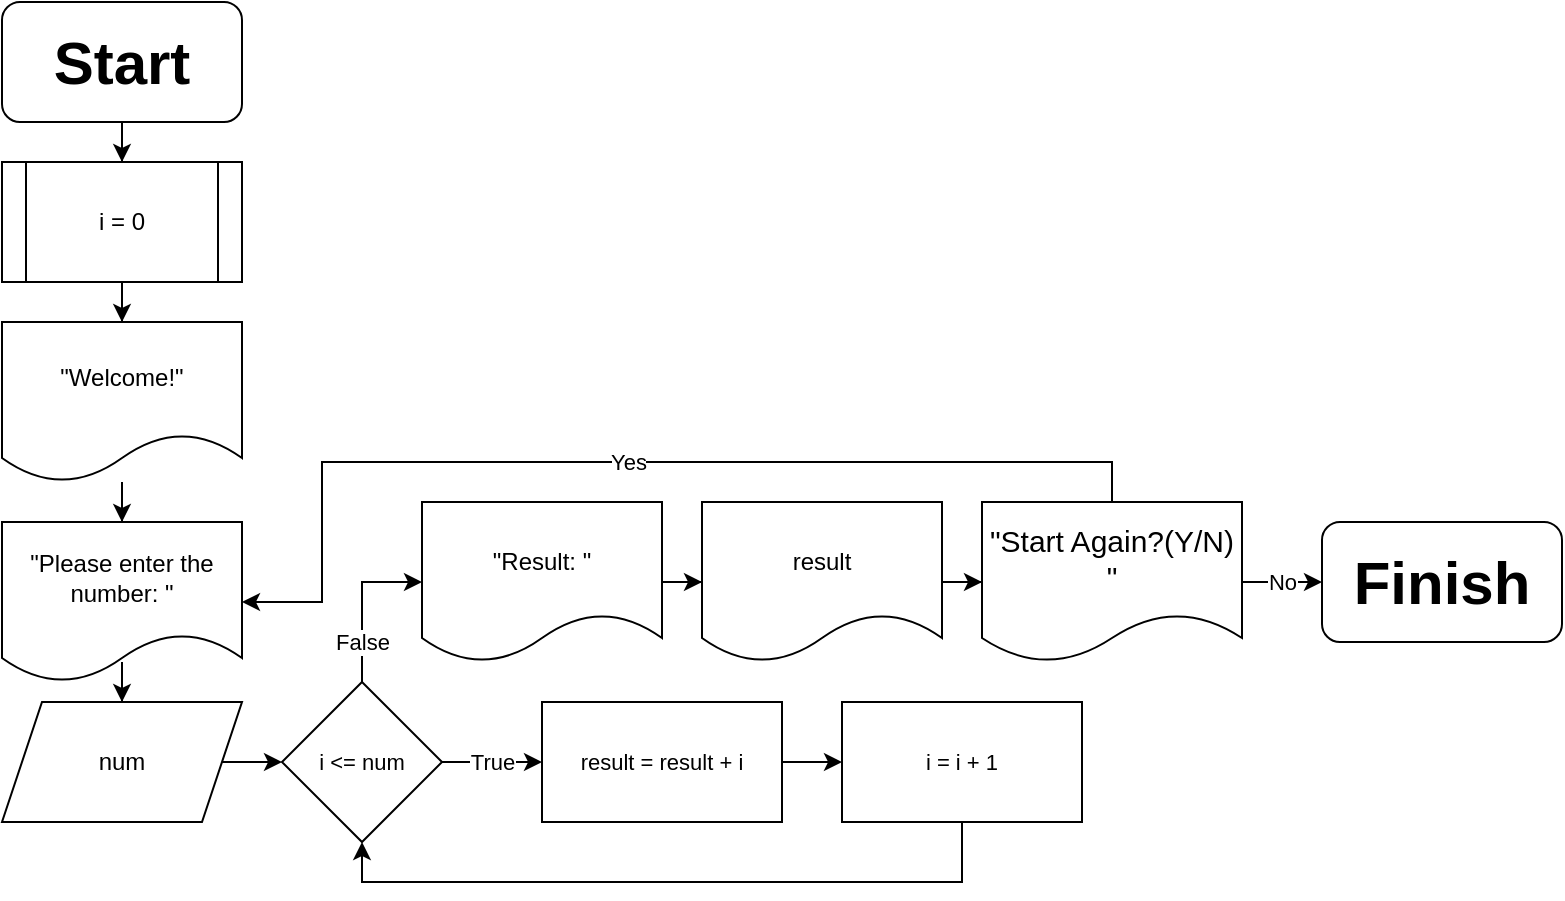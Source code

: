 <mxfile version="20.5.2" type="github">
  <diagram id="C5RBs43oDa-KdzZeNtuy" name="Page-1">
    <mxGraphModel dx="1185" dy="635" grid="1" gridSize="10" guides="1" tooltips="1" connect="1" arrows="1" fold="1" page="1" pageScale="1" pageWidth="827" pageHeight="1169" math="0" shadow="0">
      <root>
        <mxCell id="WIyWlLk6GJQsqaUBKTNV-0" />
        <mxCell id="WIyWlLk6GJQsqaUBKTNV-1" parent="WIyWlLk6GJQsqaUBKTNV-0" />
        <mxCell id="eKjWjOePSFAYxYoq28Em-10" value="" style="edgeStyle=orthogonalEdgeStyle;rounded=0;orthogonalLoop=1;jettySize=auto;html=1;" edge="1" parent="WIyWlLk6GJQsqaUBKTNV-1" source="Y3HqmSW5xgAxiZaoGABK-2" target="eKjWjOePSFAYxYoq28Em-9">
          <mxGeometry relative="1" as="geometry" />
        </mxCell>
        <mxCell id="Y3HqmSW5xgAxiZaoGABK-2" value="&lt;b&gt;&lt;font style=&quot;font-size: 30px;&quot;&gt;Start&lt;/font&gt;&lt;/b&gt;" style="rounded=1;whiteSpace=wrap;html=1;" parent="WIyWlLk6GJQsqaUBKTNV-1" vertex="1">
          <mxGeometry x="40" y="40" width="120" height="60" as="geometry" />
        </mxCell>
        <mxCell id="eKjWjOePSFAYxYoq28Em-55" style="edgeStyle=orthogonalEdgeStyle;rounded=0;orthogonalLoop=1;jettySize=auto;html=1;entryX=0.5;entryY=0;entryDx=0;entryDy=0;fontSize=11;" edge="1" parent="WIyWlLk6GJQsqaUBKTNV-1" source="eKjWjOePSFAYxYoq28Em-0" target="eKjWjOePSFAYxYoq28Em-2">
          <mxGeometry relative="1" as="geometry" />
        </mxCell>
        <mxCell id="eKjWjOePSFAYxYoq28Em-0" value="&quot;Welcome!&quot;" style="shape=document;whiteSpace=wrap;html=1;boundedLbl=1;rounded=1;" vertex="1" parent="WIyWlLk6GJQsqaUBKTNV-1">
          <mxGeometry x="40" y="200" width="120" height="80" as="geometry" />
        </mxCell>
        <mxCell id="eKjWjOePSFAYxYoq28Em-5" value="" style="edgeStyle=orthogonalEdgeStyle;rounded=0;orthogonalLoop=1;jettySize=auto;html=1;" edge="1" parent="WIyWlLk6GJQsqaUBKTNV-1" source="eKjWjOePSFAYxYoq28Em-2" target="eKjWjOePSFAYxYoq28Em-4">
          <mxGeometry relative="1" as="geometry" />
        </mxCell>
        <mxCell id="eKjWjOePSFAYxYoq28Em-2" value="&quot;Please enter the number: &quot;" style="shape=document;whiteSpace=wrap;html=1;boundedLbl=1;rounded=1;" vertex="1" parent="WIyWlLk6GJQsqaUBKTNV-1">
          <mxGeometry x="40" y="300" width="120" height="80" as="geometry" />
        </mxCell>
        <mxCell id="eKjWjOePSFAYxYoq28Em-57" style="edgeStyle=orthogonalEdgeStyle;rounded=0;orthogonalLoop=1;jettySize=auto;html=1;exitX=1;exitY=0.5;exitDx=0;exitDy=0;entryX=0;entryY=0.5;entryDx=0;entryDy=0;fontSize=11;" edge="1" parent="WIyWlLk6GJQsqaUBKTNV-1" source="eKjWjOePSFAYxYoq28Em-4" target="eKjWjOePSFAYxYoq28Em-56">
          <mxGeometry relative="1" as="geometry" />
        </mxCell>
        <mxCell id="eKjWjOePSFAYxYoq28Em-4" value="num" style="shape=parallelogram;perimeter=parallelogramPerimeter;whiteSpace=wrap;html=1;fixedSize=1;rounded=0;" vertex="1" parent="WIyWlLk6GJQsqaUBKTNV-1">
          <mxGeometry x="40" y="390" width="120" height="60" as="geometry" />
        </mxCell>
        <mxCell id="eKjWjOePSFAYxYoq28Em-12" style="edgeStyle=orthogonalEdgeStyle;rounded=0;orthogonalLoop=1;jettySize=auto;html=1;" edge="1" parent="WIyWlLk6GJQsqaUBKTNV-1" source="eKjWjOePSFAYxYoq28Em-9" target="eKjWjOePSFAYxYoq28Em-0">
          <mxGeometry relative="1" as="geometry" />
        </mxCell>
        <mxCell id="eKjWjOePSFAYxYoq28Em-9" value="i = 0" style="shape=process;whiteSpace=wrap;html=1;backgroundOutline=1;" vertex="1" parent="WIyWlLk6GJQsqaUBKTNV-1">
          <mxGeometry x="40" y="120" width="120" height="60" as="geometry" />
        </mxCell>
        <mxCell id="eKjWjOePSFAYxYoq28Em-46" value="" style="edgeStyle=orthogonalEdgeStyle;rounded=0;orthogonalLoop=1;jettySize=auto;html=1;fontSize=15;" edge="1" parent="WIyWlLk6GJQsqaUBKTNV-1" source="eKjWjOePSFAYxYoq28Em-44" target="eKjWjOePSFAYxYoq28Em-45">
          <mxGeometry relative="1" as="geometry" />
        </mxCell>
        <mxCell id="eKjWjOePSFAYxYoq28Em-44" value="&lt;span style=&quot;font-size: 12px;&quot;&gt;&quot;Result: &quot;&lt;/span&gt;" style="shape=document;whiteSpace=wrap;html=1;boundedLbl=1;fontSize=15;" vertex="1" parent="WIyWlLk6GJQsqaUBKTNV-1">
          <mxGeometry x="250" y="290" width="120" height="80" as="geometry" />
        </mxCell>
        <mxCell id="eKjWjOePSFAYxYoq28Em-51" value="" style="edgeStyle=orthogonalEdgeStyle;rounded=0;orthogonalLoop=1;jettySize=auto;html=1;fontSize=11;" edge="1" parent="WIyWlLk6GJQsqaUBKTNV-1" source="eKjWjOePSFAYxYoq28Em-45" target="eKjWjOePSFAYxYoq28Em-50">
          <mxGeometry relative="1" as="geometry" />
        </mxCell>
        <mxCell id="eKjWjOePSFAYxYoq28Em-45" value="&lt;span style=&quot;font-size: 12px;&quot;&gt;result&lt;br&gt;&lt;/span&gt;" style="shape=document;whiteSpace=wrap;html=1;boundedLbl=1;fontSize=15;" vertex="1" parent="WIyWlLk6GJQsqaUBKTNV-1">
          <mxGeometry x="390" y="290" width="120" height="80" as="geometry" />
        </mxCell>
        <mxCell id="eKjWjOePSFAYxYoq28Em-64" value="Yes" style="edgeStyle=orthogonalEdgeStyle;rounded=0;sketch=0;orthogonalLoop=1;jettySize=auto;html=1;exitX=0.5;exitY=0;exitDx=0;exitDy=0;entryX=1;entryY=0.5;entryDx=0;entryDy=0;fontSize=11;" edge="1" parent="WIyWlLk6GJQsqaUBKTNV-1" source="eKjWjOePSFAYxYoq28Em-50" target="eKjWjOePSFAYxYoq28Em-2">
          <mxGeometry relative="1" as="geometry">
            <Array as="points">
              <mxPoint x="595" y="270" />
              <mxPoint x="200" y="270" />
              <mxPoint x="200" y="340" />
            </Array>
          </mxGeometry>
        </mxCell>
        <mxCell id="eKjWjOePSFAYxYoq28Em-66" value="No" style="edgeStyle=orthogonalEdgeStyle;rounded=0;sketch=0;orthogonalLoop=1;jettySize=auto;html=1;fontSize=11;" edge="1" parent="WIyWlLk6GJQsqaUBKTNV-1" source="eKjWjOePSFAYxYoq28Em-50" target="eKjWjOePSFAYxYoq28Em-65">
          <mxGeometry relative="1" as="geometry" />
        </mxCell>
        <mxCell id="eKjWjOePSFAYxYoq28Em-50" value="&quot;Start Again?(Y/N) &quot;" style="shape=document;whiteSpace=wrap;html=1;boundedLbl=1;fontSize=15;" vertex="1" parent="WIyWlLk6GJQsqaUBKTNV-1">
          <mxGeometry x="530" y="290" width="130" height="80" as="geometry" />
        </mxCell>
        <mxCell id="eKjWjOePSFAYxYoq28Em-59" value="True" style="edgeStyle=orthogonalEdgeStyle;rounded=0;orthogonalLoop=1;jettySize=auto;html=1;fontSize=11;sketch=0;" edge="1" parent="WIyWlLk6GJQsqaUBKTNV-1" source="eKjWjOePSFAYxYoq28Em-56" target="eKjWjOePSFAYxYoq28Em-58">
          <mxGeometry relative="1" as="geometry">
            <Array as="points">
              <mxPoint x="300" y="420" />
              <mxPoint x="300" y="420" />
            </Array>
          </mxGeometry>
        </mxCell>
        <mxCell id="eKjWjOePSFAYxYoq28Em-63" value="False" style="edgeStyle=orthogonalEdgeStyle;rounded=0;sketch=0;orthogonalLoop=1;jettySize=auto;html=1;exitX=0.5;exitY=0;exitDx=0;exitDy=0;entryX=0;entryY=0.5;entryDx=0;entryDy=0;fontSize=11;" edge="1" parent="WIyWlLk6GJQsqaUBKTNV-1" source="eKjWjOePSFAYxYoq28Em-56" target="eKjWjOePSFAYxYoq28Em-44">
          <mxGeometry x="-0.5" relative="1" as="geometry">
            <mxPoint as="offset" />
          </mxGeometry>
        </mxCell>
        <mxCell id="eKjWjOePSFAYxYoq28Em-56" value="i &amp;lt;= num" style="rhombus;whiteSpace=wrap;html=1;rounded=0;fontSize=11;" vertex="1" parent="WIyWlLk6GJQsqaUBKTNV-1">
          <mxGeometry x="180" y="380" width="80" height="80" as="geometry" />
        </mxCell>
        <mxCell id="eKjWjOePSFAYxYoq28Em-61" value="" style="edgeStyle=orthogonalEdgeStyle;rounded=0;sketch=0;orthogonalLoop=1;jettySize=auto;html=1;fontSize=11;" edge="1" parent="WIyWlLk6GJQsqaUBKTNV-1" source="eKjWjOePSFAYxYoq28Em-58" target="eKjWjOePSFAYxYoq28Em-60">
          <mxGeometry relative="1" as="geometry" />
        </mxCell>
        <mxCell id="eKjWjOePSFAYxYoq28Em-58" value="result = result + i" style="rounded=0;whiteSpace=wrap;html=1;fontSize=11;" vertex="1" parent="WIyWlLk6GJQsqaUBKTNV-1">
          <mxGeometry x="310" y="390" width="120" height="60" as="geometry" />
        </mxCell>
        <mxCell id="eKjWjOePSFAYxYoq28Em-62" style="edgeStyle=orthogonalEdgeStyle;rounded=0;sketch=0;orthogonalLoop=1;jettySize=auto;html=1;exitX=0.5;exitY=1;exitDx=0;exitDy=0;entryX=0.5;entryY=1;entryDx=0;entryDy=0;fontSize=11;" edge="1" parent="WIyWlLk6GJQsqaUBKTNV-1" source="eKjWjOePSFAYxYoq28Em-60" target="eKjWjOePSFAYxYoq28Em-56">
          <mxGeometry relative="1" as="geometry" />
        </mxCell>
        <mxCell id="eKjWjOePSFAYxYoq28Em-60" value="i = i + 1" style="whiteSpace=wrap;html=1;fontSize=11;rounded=0;" vertex="1" parent="WIyWlLk6GJQsqaUBKTNV-1">
          <mxGeometry x="460" y="390" width="120" height="60" as="geometry" />
        </mxCell>
        <mxCell id="eKjWjOePSFAYxYoq28Em-65" value="&lt;b&gt;&lt;font style=&quot;font-size: 30px;&quot;&gt;Finish&lt;/font&gt;&lt;/b&gt;" style="rounded=1;whiteSpace=wrap;html=1;fontSize=15;" vertex="1" parent="WIyWlLk6GJQsqaUBKTNV-1">
          <mxGeometry x="700" y="300" width="120" height="60" as="geometry" />
        </mxCell>
      </root>
    </mxGraphModel>
  </diagram>
</mxfile>
